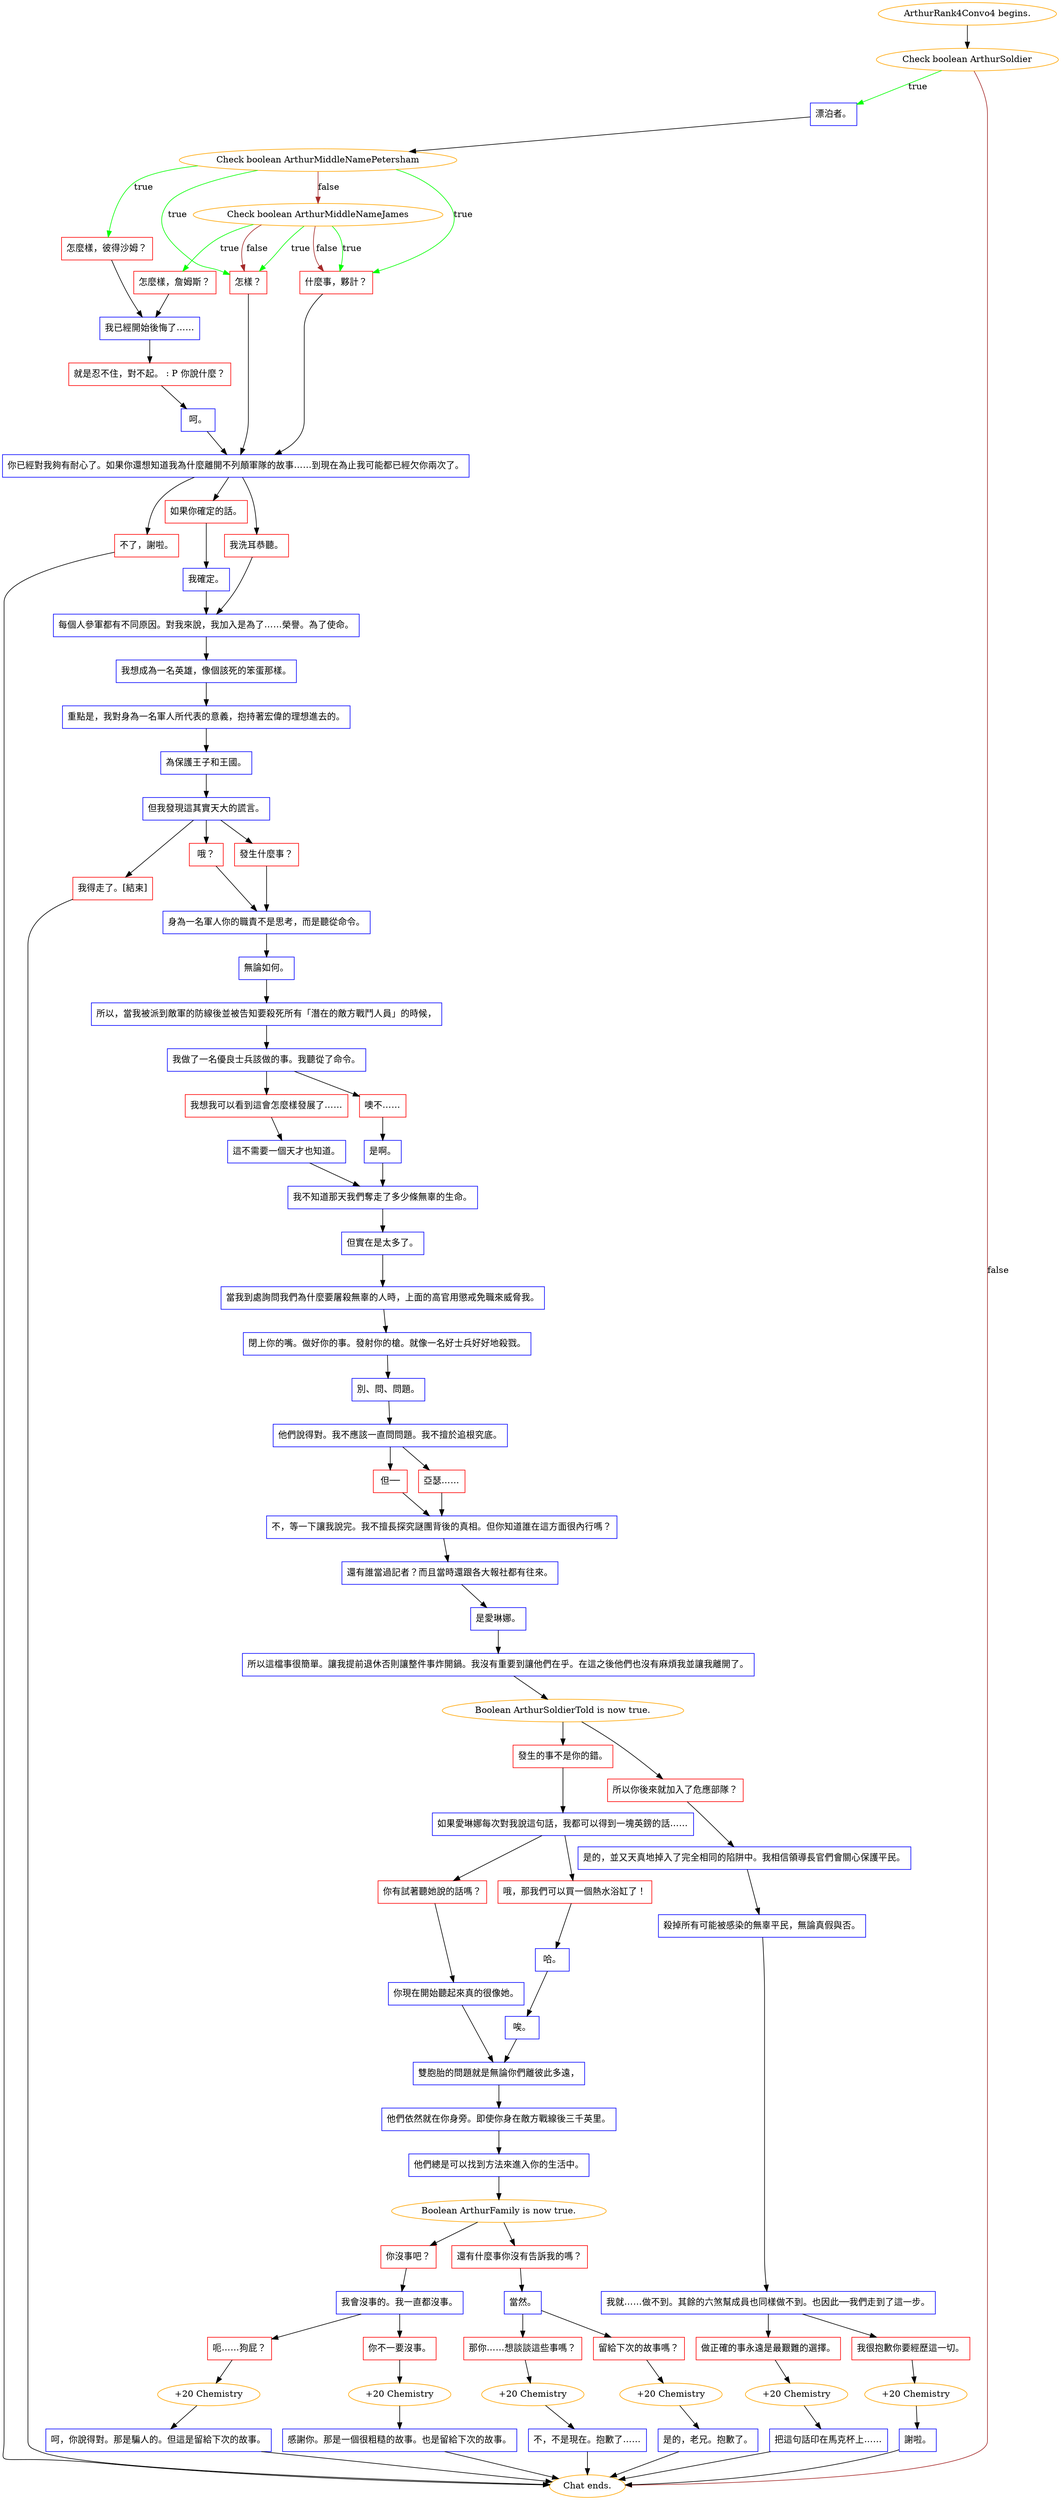 digraph {
	"ArthurRank4Convo4 begins." [color=orange];
		"ArthurRank4Convo4 begins." -> j1651121292;
	j1651121292 [label="Check boolean ArthurSoldier",color=orange];
		j1651121292 -> j279018177 [label=true,color=green];
		j1651121292 -> "Chat ends." [label=false,color=brown];
	j279018177 [label="漂泊者。",shape=box,color=blue];
		j279018177 -> j2062515714;
	"Chat ends." [color=orange];
	j2062515714 [label="Check boolean ArthurMiddleNamePetersham",color=orange];
		j2062515714 -> j3994379650 [label=true,color=green];
		j2062515714 -> j2005757620 [label=true,color=green];
		j2062515714 -> j3805475950 [label=true,color=green];
		j2062515714 -> j2878711458 [label=false,color=brown];
	j3994379650 [label="怎麼樣，彼得沙姆？",shape=box,color=red];
		j3994379650 -> j2187003556;
	j2005757620 [label="怎樣？",shape=box,color=red];
		j2005757620 -> j1676245036;
	j3805475950 [label="什麼事，夥計？",shape=box,color=red];
		j3805475950 -> j1676245036;
	j2878711458 [label="Check boolean ArthurMiddleNameJames",color=orange];
		j2878711458 -> j2262804906 [label=true,color=green];
		j2878711458 -> j2005757620 [label=true,color=green];
		j2878711458 -> j3805475950 [label=true,color=green];
		j2878711458 -> j2005757620 [label=false,color=brown];
		j2878711458 -> j3805475950 [label=false,color=brown];
	j2187003556 [label="我已經開始後悔了……",shape=box,color=blue];
		j2187003556 -> j4245399615;
	j1676245036 [label="你已經對我夠有耐心了。如果你還想知道我為什麼離開不列顛軍隊的故事……到現在為止我可能都已經欠你兩次了。",shape=box,color=blue];
		j1676245036 -> j3576155190;
		j1676245036 -> j643375694;
		j1676245036 -> j696947928;
	j2262804906 [label="怎麼樣，詹姆斯？",shape=box,color=red];
		j2262804906 -> j2187003556;
	j4245399615 [label="就是忍不住，對不起。 : P 你說什麼？",shape=box,color=red];
		j4245399615 -> j1523574657;
	j3576155190 [label="如果你確定的話。",shape=box,color=red];
		j3576155190 -> j1034321084;
	j643375694 [label="我洗耳恭聽。",shape=box,color=red];
		j643375694 -> j1173432775;
	j696947928 [label="不了，謝啦。",shape=box,color=red];
		j696947928 -> "Chat ends.";
	j1523574657 [label="呵。",shape=box,color=blue];
		j1523574657 -> j1676245036;
	j1034321084 [label="我確定。",shape=box,color=blue];
		j1034321084 -> j1173432775;
	j1173432775 [label="每個人參軍都有不同原因。對我來說，我加入是為了……榮譽。為了使命。",shape=box,color=blue];
		j1173432775 -> j2206309307;
	j2206309307 [label="我想成為一名英雄，像個該死的笨蛋那樣。",shape=box,color=blue];
		j2206309307 -> j1130177512;
	j1130177512 [label="重點是，我對身為一名軍人所代表的意義，抱持著宏偉的理想進去的。",shape=box,color=blue];
		j1130177512 -> j3696038455;
	j3696038455 [label="為保護王子和王國。",shape=box,color=blue];
		j3696038455 -> j3499913583;
	j3499913583 [label="但我發現這其實天大的謊言。",shape=box,color=blue];
		j3499913583 -> j2357736984;
		j3499913583 -> j968130146;
		j3499913583 -> j3924768998;
	j2357736984 [label="發生什麼事？",shape=box,color=red];
		j2357736984 -> j533268038;
	j968130146 [label="哦？",shape=box,color=red];
		j968130146 -> j533268038;
	j3924768998 [label="我得走了。[結束]",shape=box,color=red];
		j3924768998 -> "Chat ends.";
	j533268038 [label="身為一名軍人你的職責不是思考，而是聽從命令。",shape=box,color=blue];
		j533268038 -> j1215001043;
	j1215001043 [label="無論如何。",shape=box,color=blue];
		j1215001043 -> j2099634956;
	j2099634956 [label="所以，當我被派到敵軍的防線後並被告知要殺死所有「潛在的敵方戰鬥人員」的時候，",shape=box,color=blue];
		j2099634956 -> j1245884172;
	j1245884172 [label="我做了一名優良士兵該做的事。我聽從了命令。",shape=box,color=blue];
		j1245884172 -> j3013821668;
		j1245884172 -> j2483949847;
	j3013821668 [label="我想我可以看到這會怎麼樣發展了……",shape=box,color=red];
		j3013821668 -> j3862915435;
	j2483949847 [label="噢不……",shape=box,color=red];
		j2483949847 -> j1996346084;
	j3862915435 [label="這不需要一個天才也知道。",shape=box,color=blue];
		j3862915435 -> j973334178;
	j1996346084 [label="是啊。",shape=box,color=blue];
		j1996346084 -> j973334178;
	j973334178 [label="我不知道那天我們奪走了多少條無辜的生命。",shape=box,color=blue];
		j973334178 -> j3277033501;
	j3277033501 [label="但實在是太多了。",shape=box,color=blue];
		j3277033501 -> j375262494;
	j375262494 [label="當我到處詢問我們為什麼要屠殺無辜的人時，上面的高官用懲戒免職來威脅我。",shape=box,color=blue];
		j375262494 -> j3854314881;
	j3854314881 [label="閉上你的嘴。做好你的事。發射你的槍。就像一名好士兵好好地殺戮。",shape=box,color=blue];
		j3854314881 -> j511203119;
	j511203119 [label="別、問、問題。",shape=box,color=blue];
		j511203119 -> j2892615340;
	j2892615340 [label="他們說得對。我不應該一直問問題。我不擅於追根究底。",shape=box,color=blue];
		j2892615340 -> j913944588;
		j2892615340 -> j3457329572;
	j913944588 [label="但──",shape=box,color=red];
		j913944588 -> j778542821;
	j3457329572 [label="亞瑟……",shape=box,color=red];
		j3457329572 -> j778542821;
	j778542821 [label="不，等一下讓我說完。我不擅長探究謎團背後的真相。但你知道誰在這方面很內行嗎？",shape=box,color=blue];
		j778542821 -> j3097376147;
	j3097376147 [label="還有誰當過記者？而且當時還跟各大報社都有往來。",shape=box,color=blue];
		j3097376147 -> j587665326;
	j587665326 [label="是愛琳娜。",shape=box,color=blue];
		j587665326 -> j2379670213;
	j2379670213 [label="所以這檔事很簡單。讓我提前退休否則讓整件事炸開鍋。我沒有重要到讓他們在乎。在這之後他們也沒有麻煩我並讓我離開了。",shape=box,color=blue];
		j2379670213 -> j1539124429;
	j1539124429 [label="Boolean ArthurSoldierTold is now true.",color=orange];
		j1539124429 -> j1222173096;
		j1539124429 -> j3244786953;
	j1222173096 [label="所以你後來就加入了危應部隊？",shape=box,color=red];
		j1222173096 -> j1229026069;
	j3244786953 [label="發生的事不是你的錯。",shape=box,color=red];
		j3244786953 -> j2790809697;
	j1229026069 [label="是的，並又天真地掉入了完全相同的陷阱中。我相信領導長官們會關心保護平民。",shape=box,color=blue];
		j1229026069 -> j1815154895;
	j2790809697 [label="如果愛琳娜每次對我說這句話，我都可以得到一塊英鎊的話……",shape=box,color=blue];
		j2790809697 -> j302188936;
		j2790809697 -> j1248990784;
	j1815154895 [label="殺掉所有可能被感染的無辜平民，無論真假與否。",shape=box,color=blue];
		j1815154895 -> j549661257;
	j302188936 [label="你有試著聽她說的話嗎？",shape=box,color=red];
		j302188936 -> j2627178740;
	j1248990784 [label="哦，那我們可以買一個熱水浴缸了！",shape=box,color=red];
		j1248990784 -> j2773610870;
	j549661257 [label="我就……做不到。其餘的六煞幫成員也同樣做不到。也因此──我們走到了這一步。",shape=box,color=blue];
		j549661257 -> j2767981068;
		j549661257 -> j2487836267;
	j2627178740 [label="你現在開始聽起來真的很像她。",shape=box,color=blue];
		j2627178740 -> j410109196;
	j2773610870 [label="哈。",shape=box,color=blue];
		j2773610870 -> j4064844900;
	j2767981068 [label="我很抱歉你要經歷這一切。",shape=box,color=red];
		j2767981068 -> j3473951040;
	j2487836267 [label="做正確的事永遠是最艱難的選擇。",shape=box,color=red];
		j2487836267 -> j1636997303;
	j410109196 [label="雙胞胎的問題就是無論你們離彼此多遠，",shape=box,color=blue];
		j410109196 -> j3424564785;
	j4064844900 [label="唉。",shape=box,color=blue];
		j4064844900 -> j410109196;
	j3473951040 [label="+20 Chemistry",color=orange];
		j3473951040 -> j4284123052;
	j1636997303 [label="+20 Chemistry",color=orange];
		j1636997303 -> j825830504;
	j3424564785 [label="他們依然就在你身旁。即使你身在敵方戰線後三千英里。",shape=box,color=blue];
		j3424564785 -> j860943375;
	j4284123052 [label="謝啦。",shape=box,color=blue];
		j4284123052 -> "Chat ends.";
	j825830504 [label="把這句話印在馬克杯上……",shape=box,color=blue];
		j825830504 -> "Chat ends.";
	j860943375 [label="他們總是可以找到方法來進入你的生活中。",shape=box,color=blue];
		j860943375 -> j730258552;
	j730258552 [label="Boolean ArthurFamily is now true.",color=orange];
		j730258552 -> j4178726148;
		j730258552 -> j2112156318;
	j4178726148 [label="你沒事吧？",shape=box,color=red];
		j4178726148 -> j1816098436;
	j2112156318 [label="還有什麼事你沒有告訴我的嗎？",shape=box,color=red];
		j2112156318 -> j631640660;
	j1816098436 [label="我會沒事的。我一直都沒事。",shape=box,color=blue];
		j1816098436 -> j3717763965;
		j1816098436 -> j2987117898;
	j631640660 [label="當然。",shape=box,color=blue];
		j631640660 -> j591041083;
		j631640660 -> j715096575;
	j3717763965 [label="你不一要沒事。",shape=box,color=red];
		j3717763965 -> j922230327;
	j2987117898 [label="呃……狗屁？",shape=box,color=red];
		j2987117898 -> j3226761715;
	j591041083 [label="留給下次的故事嗎？",shape=box,color=red];
		j591041083 -> j766187375;
	j715096575 [label="那你……想談談這些事嗎？",shape=box,color=red];
		j715096575 -> j2970282785;
	j922230327 [label="+20 Chemistry",color=orange];
		j922230327 -> j2435390172;
	j3226761715 [label="+20 Chemistry",color=orange];
		j3226761715 -> j445286064;
	j766187375 [label="+20 Chemistry",color=orange];
		j766187375 -> j3769684360;
	j2970282785 [label="+20 Chemistry",color=orange];
		j2970282785 -> j3688320761;
	j2435390172 [label="感謝你。那是一個很粗糙的故事。也是留給下次的故事。",shape=box,color=blue];
		j2435390172 -> "Chat ends.";
	j445286064 [label="呵，你說得對。那是騙人的。但這是留給下次的故事。",shape=box,color=blue];
		j445286064 -> "Chat ends.";
	j3769684360 [label="是的，老兄。抱歉了。",shape=box,color=blue];
		j3769684360 -> "Chat ends.";
	j3688320761 [label="不，不是現在。抱歉了……",shape=box,color=blue];
		j3688320761 -> "Chat ends.";
}
